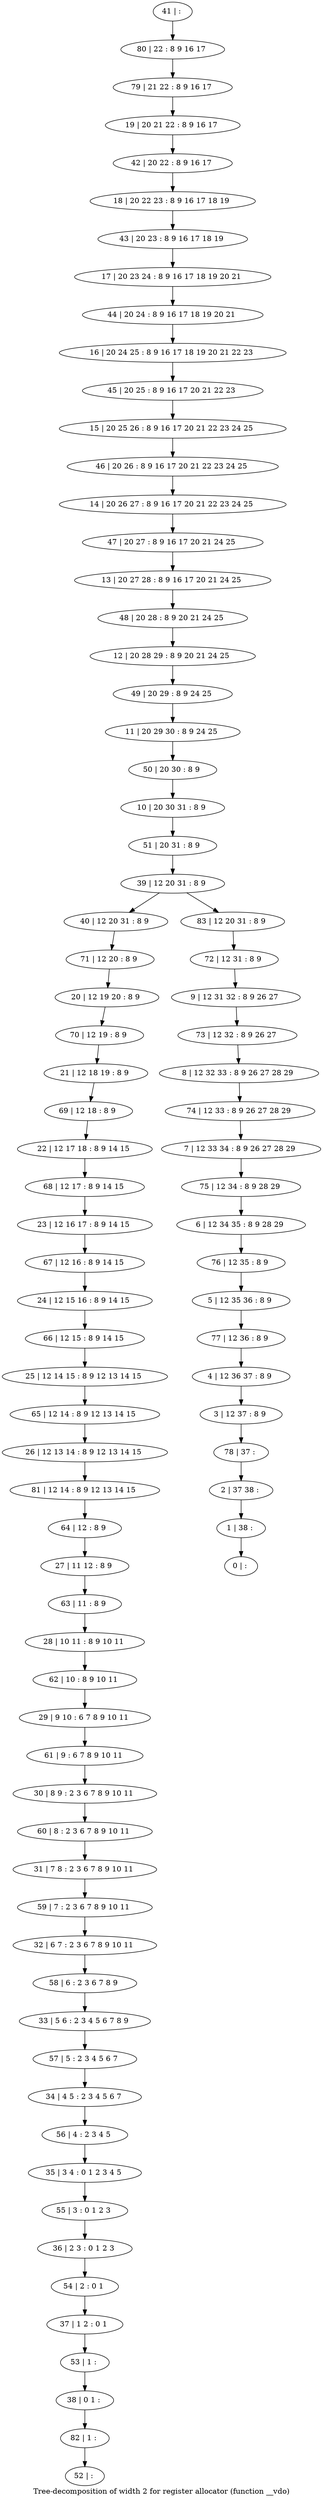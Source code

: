 digraph G {
graph [label="Tree-decomposition of width 2 for register allocator (function __vdo)"]
0[label="0 | : "];
1[label="1 | 38 : "];
2[label="2 | 37 38 : "];
3[label="3 | 12 37 : 8 9 "];
4[label="4 | 12 36 37 : 8 9 "];
5[label="5 | 12 35 36 : 8 9 "];
6[label="6 | 12 34 35 : 8 9 28 29 "];
7[label="7 | 12 33 34 : 8 9 26 27 28 29 "];
8[label="8 | 12 32 33 : 8 9 26 27 28 29 "];
9[label="9 | 12 31 32 : 8 9 26 27 "];
10[label="10 | 20 30 31 : 8 9 "];
11[label="11 | 20 29 30 : 8 9 24 25 "];
12[label="12 | 20 28 29 : 8 9 20 21 24 25 "];
13[label="13 | 20 27 28 : 8 9 16 17 20 21 24 25 "];
14[label="14 | 20 26 27 : 8 9 16 17 20 21 22 23 24 25 "];
15[label="15 | 20 25 26 : 8 9 16 17 20 21 22 23 24 25 "];
16[label="16 | 20 24 25 : 8 9 16 17 18 19 20 21 22 23 "];
17[label="17 | 20 23 24 : 8 9 16 17 18 19 20 21 "];
18[label="18 | 20 22 23 : 8 9 16 17 18 19 "];
19[label="19 | 20 21 22 : 8 9 16 17 "];
20[label="20 | 12 19 20 : 8 9 "];
21[label="21 | 12 18 19 : 8 9 "];
22[label="22 | 12 17 18 : 8 9 14 15 "];
23[label="23 | 12 16 17 : 8 9 14 15 "];
24[label="24 | 12 15 16 : 8 9 14 15 "];
25[label="25 | 12 14 15 : 8 9 12 13 14 15 "];
26[label="26 | 12 13 14 : 8 9 12 13 14 15 "];
27[label="27 | 11 12 : 8 9 "];
28[label="28 | 10 11 : 8 9 10 11 "];
29[label="29 | 9 10 : 6 7 8 9 10 11 "];
30[label="30 | 8 9 : 2 3 6 7 8 9 10 11 "];
31[label="31 | 7 8 : 2 3 6 7 8 9 10 11 "];
32[label="32 | 6 7 : 2 3 6 7 8 9 10 11 "];
33[label="33 | 5 6 : 2 3 4 5 6 7 8 9 "];
34[label="34 | 4 5 : 2 3 4 5 6 7 "];
35[label="35 | 3 4 : 0 1 2 3 4 5 "];
36[label="36 | 2 3 : 0 1 2 3 "];
37[label="37 | 1 2 : 0 1 "];
38[label="38 | 0 1 : "];
39[label="39 | 12 20 31 : 8 9 "];
40[label="40 | 12 20 31 : 8 9 "];
41[label="41 | : "];
42[label="42 | 20 22 : 8 9 16 17 "];
43[label="43 | 20 23 : 8 9 16 17 18 19 "];
44[label="44 | 20 24 : 8 9 16 17 18 19 20 21 "];
45[label="45 | 20 25 : 8 9 16 17 20 21 22 23 "];
46[label="46 | 20 26 : 8 9 16 17 20 21 22 23 24 25 "];
47[label="47 | 20 27 : 8 9 16 17 20 21 24 25 "];
48[label="48 | 20 28 : 8 9 20 21 24 25 "];
49[label="49 | 20 29 : 8 9 24 25 "];
50[label="50 | 20 30 : 8 9 "];
51[label="51 | 20 31 : 8 9 "];
52[label="52 | : "];
53[label="53 | 1 : "];
54[label="54 | 2 : 0 1 "];
55[label="55 | 3 : 0 1 2 3 "];
56[label="56 | 4 : 2 3 4 5 "];
57[label="57 | 5 : 2 3 4 5 6 7 "];
58[label="58 | 6 : 2 3 6 7 8 9 "];
59[label="59 | 7 : 2 3 6 7 8 9 10 11 "];
60[label="60 | 8 : 2 3 6 7 8 9 10 11 "];
61[label="61 | 9 : 6 7 8 9 10 11 "];
62[label="62 | 10 : 8 9 10 11 "];
63[label="63 | 11 : 8 9 "];
64[label="64 | 12 : 8 9 "];
65[label="65 | 12 14 : 8 9 12 13 14 15 "];
66[label="66 | 12 15 : 8 9 14 15 "];
67[label="67 | 12 16 : 8 9 14 15 "];
68[label="68 | 12 17 : 8 9 14 15 "];
69[label="69 | 12 18 : 8 9 "];
70[label="70 | 12 19 : 8 9 "];
71[label="71 | 12 20 : 8 9 "];
72[label="72 | 12 31 : 8 9 "];
73[label="73 | 12 32 : 8 9 26 27 "];
74[label="74 | 12 33 : 8 9 26 27 28 29 "];
75[label="75 | 12 34 : 8 9 28 29 "];
76[label="76 | 12 35 : 8 9 "];
77[label="77 | 12 36 : 8 9 "];
78[label="78 | 37 : "];
79[label="79 | 21 22 : 8 9 16 17 "];
80[label="80 | 22 : 8 9 16 17 "];
81[label="81 | 12 14 : 8 9 12 13 14 15 "];
82[label="82 | 1 : "];
83[label="83 | 12 20 31 : 8 9 "];
53->38 ;
37->53 ;
54->37 ;
36->54 ;
55->36 ;
35->55 ;
56->35 ;
34->56 ;
57->34 ;
33->57 ;
58->33 ;
32->58 ;
59->32 ;
31->59 ;
60->31 ;
30->60 ;
61->30 ;
29->61 ;
62->29 ;
28->62 ;
63->28 ;
27->63 ;
64->27 ;
65->26 ;
25->65 ;
66->25 ;
24->66 ;
67->24 ;
23->67 ;
68->23 ;
22->68 ;
69->22 ;
21->69 ;
70->21 ;
20->70 ;
71->20 ;
40->71 ;
81->64 ;
26->81 ;
82->52 ;
38->82 ;
41->80 ;
80->79 ;
79->19 ;
19->42 ;
42->18 ;
18->43 ;
43->17 ;
17->44 ;
44->16 ;
16->45 ;
45->15 ;
15->46 ;
46->14 ;
14->47 ;
47->13 ;
13->48 ;
48->12 ;
12->49 ;
49->11 ;
11->50 ;
50->10 ;
10->51 ;
51->39 ;
72->9 ;
9->73 ;
73->8 ;
8->74 ;
74->7 ;
7->75 ;
75->6 ;
6->76 ;
76->5 ;
5->77 ;
77->4 ;
4->3 ;
3->78 ;
78->2 ;
2->1 ;
1->0 ;
83->72 ;
39->40 ;
39->83 ;
}
